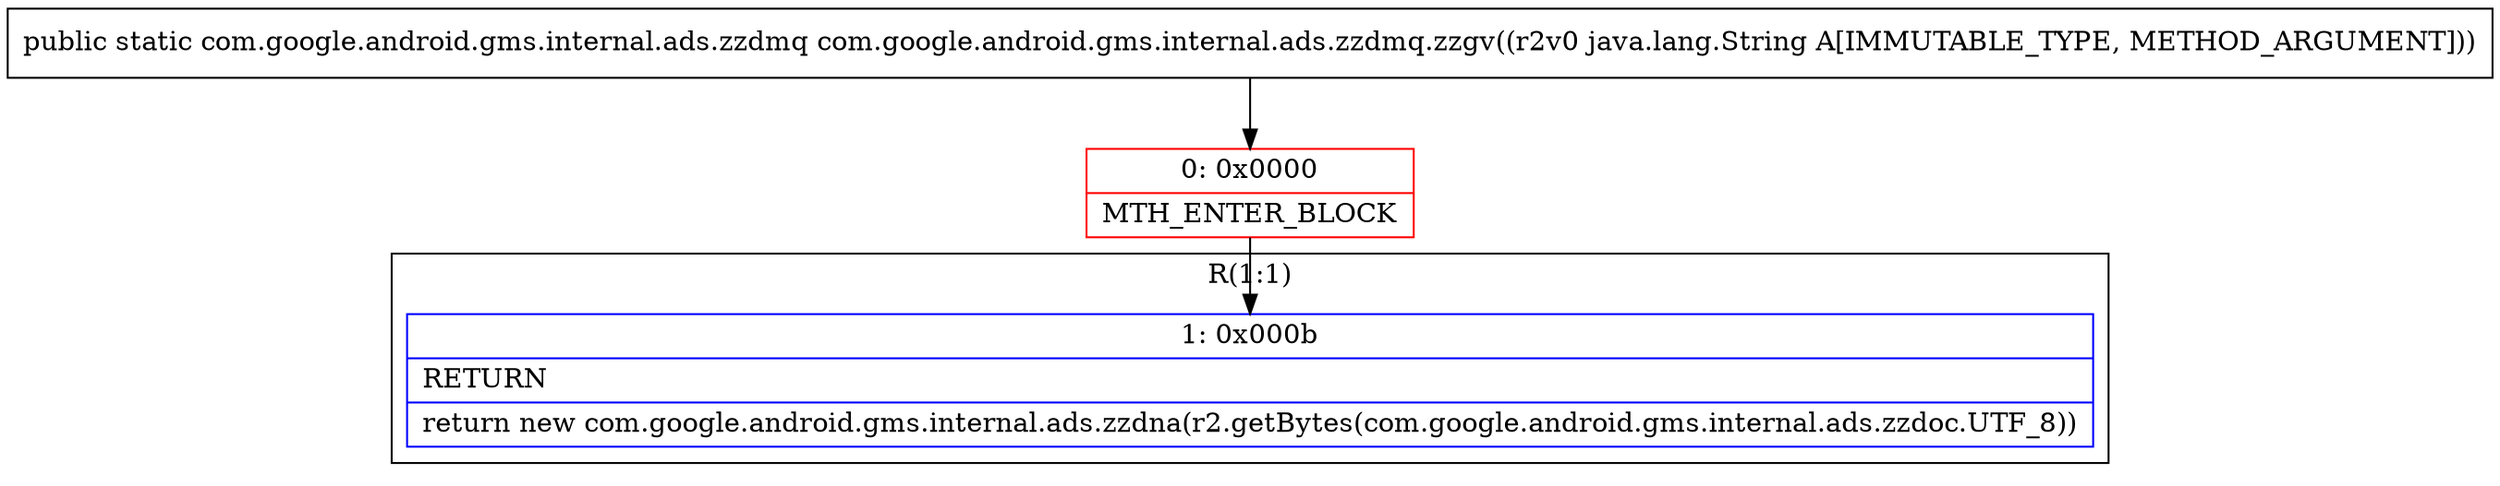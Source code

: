 digraph "CFG forcom.google.android.gms.internal.ads.zzdmq.zzgv(Ljava\/lang\/String;)Lcom\/google\/android\/gms\/internal\/ads\/zzdmq;" {
subgraph cluster_Region_419844744 {
label = "R(1:1)";
node [shape=record,color=blue];
Node_1 [shape=record,label="{1\:\ 0x000b|RETURN\l|return new com.google.android.gms.internal.ads.zzdna(r2.getBytes(com.google.android.gms.internal.ads.zzdoc.UTF_8))\l}"];
}
Node_0 [shape=record,color=red,label="{0\:\ 0x0000|MTH_ENTER_BLOCK\l}"];
MethodNode[shape=record,label="{public static com.google.android.gms.internal.ads.zzdmq com.google.android.gms.internal.ads.zzdmq.zzgv((r2v0 java.lang.String A[IMMUTABLE_TYPE, METHOD_ARGUMENT])) }"];
MethodNode -> Node_0;
Node_0 -> Node_1;
}


